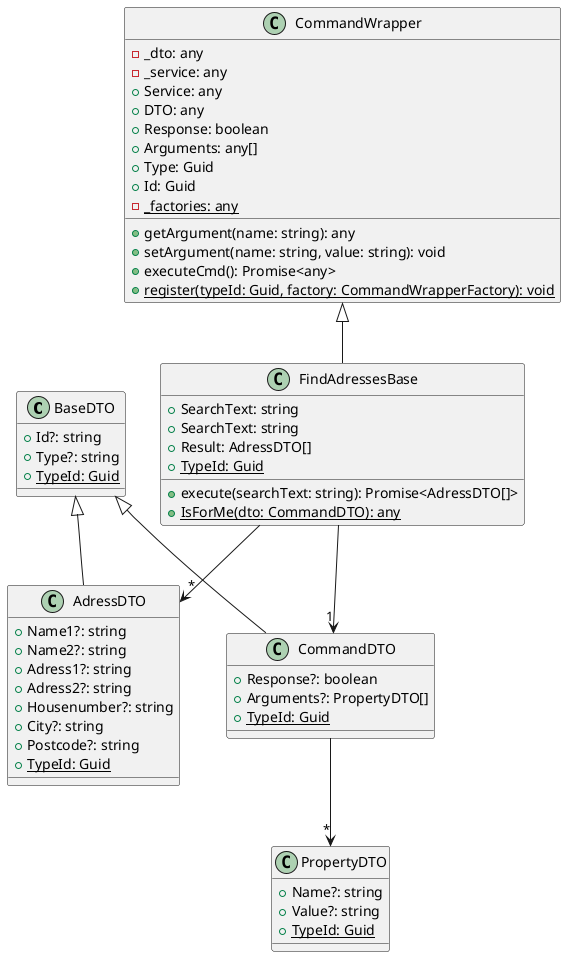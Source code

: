 @startuml
class BaseDTO {
    +Id?: string
    +Type?: string
    +{static} TypeId: Guid
}
class AdressDTO extends BaseDTO {
    +Name1?: string
    +Name2?: string
    +Adress1?: string
    +Adress2?: string
    +Housenumber?: string
    +City?: string
    +Postcode?: string
    +{static} TypeId: Guid
}
class CommandWrapper {
    -_dto: any
    -_service: any
    +Service: any
    +DTO: any
    +Response: boolean
    +Arguments: any[]
    +Type: Guid
    +Id: Guid
    +getArgument(name: string): any
    +setArgument(name: string, value: string): void
    +executeCmd(): Promise<any>
    -{static} _factories: any
    +{static} register(typeId: Guid, factory: CommandWrapperFactory): void
}
class PropertyDTO {
    +Name?: string
    +Value?: string
    +{static} TypeId: Guid
}
class CommandDTO extends BaseDTO {
    +Response?: boolean
    +Arguments?: PropertyDTO[]
    +{static} TypeId: Guid
}
class FindAdressesBase extends CommandWrapper {
    +SearchText: string
    +SearchText: string
    +Result: AdressDTO[]
    +execute(searchText: string): Promise<AdressDTO[]>
    +{static} TypeId: Guid
    +{static} IsForMe(dto: CommandDTO): any
}
CommandDTO --> "*" PropertyDTO
FindAdressesBase --> "*" AdressDTO
FindAdressesBase --> "1" CommandDTO
@enduml